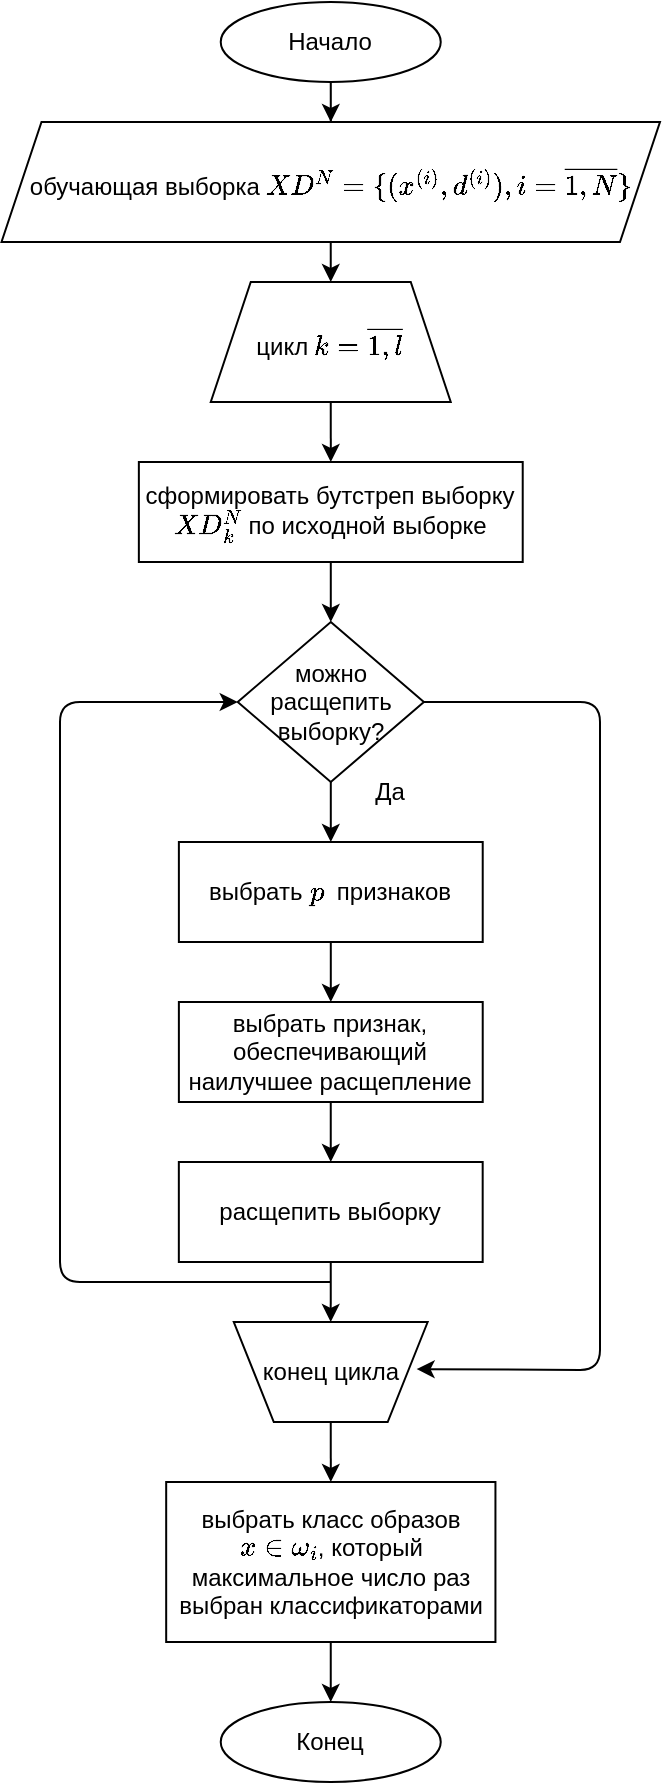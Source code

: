 <mxfile>
    <diagram id="B98Myi7qIVIVGV0O9Yf8" name="Page-1">
        <mxGraphModel dx="382" dy="413" grid="1" gridSize="10" guides="1" tooltips="1" connect="1" arrows="1" fold="1" page="1" pageScale="1" pageWidth="827" pageHeight="1169" background="#ffffff" math="1" shadow="0">
            <root>
                <mxCell id="0"/>
                <mxCell id="1" parent="0"/>
                <mxCell id="huDF47PdF3qLj8TZO268-3" style="edgeStyle=orthogonalEdgeStyle;rounded=0;orthogonalLoop=1;jettySize=auto;html=1;" parent="1" source="huDF47PdF3qLj8TZO268-2" target="huDF47PdF3qLj8TZO268-4" edge="1">
                    <mxGeometry relative="1" as="geometry">
                        <mxPoint x="386" y="220" as="targetPoint"/>
                    </mxGeometry>
                </mxCell>
                <mxCell id="huDF47PdF3qLj8TZO268-2" value="Начало" style="ellipse;whiteSpace=wrap;html=1;" parent="1" vertex="1">
                    <mxGeometry x="330.37" y="80" width="110" height="40" as="geometry"/>
                </mxCell>
                <mxCell id="huDF47PdF3qLj8TZO268-9" value="" style="group" parent="1" vertex="1" connectable="0">
                    <mxGeometry x="220.75" y="140" width="329.24" height="60" as="geometry"/>
                </mxCell>
                <mxCell id="huDF47PdF3qLj8TZO268-4" value="обучающая выборка \(XD^N = \{(x^{(i)}, d^{(i)}), i = \overline{1, N}\}\)" style="shape=parallelogram;perimeter=parallelogramPerimeter;whiteSpace=wrap;html=1;fixedSize=1;perimeterSpacing=0;align=center;" parent="huDF47PdF3qLj8TZO268-9" vertex="1">
                    <mxGeometry width="329.24" height="60" as="geometry"/>
                </mxCell>
                <mxCell id="huDF47PdF3qLj8TZO268-11" style="edgeStyle=orthogonalEdgeStyle;rounded=0;orthogonalLoop=1;jettySize=auto;html=1;exitX=0.5;exitY=1;exitDx=0;exitDy=0;entryX=0.5;entryY=0;entryDx=0;entryDy=0;" parent="1" source="huDF47PdF3qLj8TZO268-4" target="27" edge="1">
                    <mxGeometry relative="1" as="geometry">
                        <mxPoint x="381.515" y="190" as="sourcePoint"/>
                        <mxPoint x="385.333" y="210" as="targetPoint"/>
                    </mxGeometry>
                </mxCell>
                <mxCell id="huDF47PdF3qLj8TZO268-16" value="Конец" style="ellipse;whiteSpace=wrap;html=1;" parent="1" vertex="1">
                    <mxGeometry x="330.37" y="930" width="110" height="40" as="geometry"/>
                </mxCell>
                <mxCell id="4" style="edgeStyle=none;html=1;entryX=0.5;entryY=0;entryDx=0;entryDy=0;exitX=0.5;exitY=1;exitDx=0;exitDy=0;" edge="1" parent="1" source="3" target="5">
                    <mxGeometry relative="1" as="geometry">
                        <mxPoint x="385.38" y="530" as="targetPoint"/>
                        <mxPoint x="420" y="500" as="sourcePoint"/>
                    </mxGeometry>
                </mxCell>
                <mxCell id="38" style="edgeStyle=none;html=1;entryX=0.057;entryY=0.529;entryDx=0;entryDy=0;entryPerimeter=0;" edge="1" parent="1" source="3" target="32">
                    <mxGeometry relative="1" as="geometry">
                        <Array as="points">
                            <mxPoint x="520" y="430"/>
                            <mxPoint x="520" y="764"/>
                        </Array>
                    </mxGeometry>
                </mxCell>
                <mxCell id="3" value="можно расщепить выборку?" style="rhombus;whiteSpace=wrap;html=1;" vertex="1" parent="1">
                    <mxGeometry x="338.86" y="390" width="93.08" height="80" as="geometry"/>
                </mxCell>
                <mxCell id="8" style="edgeStyle=none;html=1;entryX=0.5;entryY=0;entryDx=0;entryDy=0;" edge="1" parent="1" source="5" target="7">
                    <mxGeometry relative="1" as="geometry"/>
                </mxCell>
                <mxCell id="5" value="выбрать \(p\)&amp;nbsp; признаков" style="rounded=0;whiteSpace=wrap;html=1;" vertex="1" parent="1">
                    <mxGeometry x="309.44" y="500" width="151.92" height="50" as="geometry"/>
                </mxCell>
                <mxCell id="26" style="edgeStyle=none;html=1;entryX=0.5;entryY=0;entryDx=0;entryDy=0;" edge="1" parent="1" source="7" target="25">
                    <mxGeometry relative="1" as="geometry"/>
                </mxCell>
                <mxCell id="7" value="выбрать признак, обеспечивающий наилучшее расщепление" style="rounded=0;whiteSpace=wrap;html=1;" vertex="1" parent="1">
                    <mxGeometry x="309.44" y="580" width="151.92" height="50" as="geometry"/>
                </mxCell>
                <mxCell id="33" style="edgeStyle=none;html=1;entryX=0.5;entryY=1;entryDx=0;entryDy=0;" edge="1" parent="1" source="25" target="32">
                    <mxGeometry relative="1" as="geometry"/>
                </mxCell>
                <mxCell id="25" value="расщепить выборку" style="rounded=0;whiteSpace=wrap;html=1;" vertex="1" parent="1">
                    <mxGeometry x="309.42" y="660" width="151.92" height="50" as="geometry"/>
                </mxCell>
                <mxCell id="30" style="edgeStyle=none;html=1;entryX=0.5;entryY=0;entryDx=0;entryDy=0;" edge="1" parent="1" source="27" target="29">
                    <mxGeometry relative="1" as="geometry"/>
                </mxCell>
                <mxCell id="27" value="цикл \(k = \overline{1, l}\)" style="shape=trapezoid;perimeter=trapezoidPerimeter;whiteSpace=wrap;html=1;fixedSize=1;rounded=0;" vertex="1" parent="1">
                    <mxGeometry x="325.375" y="220" width="120" height="60" as="geometry"/>
                </mxCell>
                <mxCell id="31" style="edgeStyle=none;html=1;entryX=0.5;entryY=0;entryDx=0;entryDy=0;" edge="1" parent="1" source="29" target="3">
                    <mxGeometry relative="1" as="geometry"/>
                </mxCell>
                <mxCell id="29" value="cформировать бутстреп выборку \(XD_k^N\) по исходной выборке" style="rounded=0;whiteSpace=wrap;html=1;" vertex="1" parent="1">
                    <mxGeometry x="289.43" y="310" width="191.93" height="50" as="geometry"/>
                </mxCell>
                <mxCell id="40" style="edgeStyle=none;html=1;entryX=0.5;entryY=0;entryDx=0;entryDy=0;" edge="1" parent="1" source="32" target="39">
                    <mxGeometry relative="1" as="geometry"/>
                </mxCell>
                <mxCell id="32" value="конец цикла" style="shape=trapezoid;perimeter=trapezoidPerimeter;whiteSpace=wrap;html=1;fixedSize=1;rounded=0;direction=west;" vertex="1" parent="1">
                    <mxGeometry x="336.89" y="740" width="96.95" height="50" as="geometry"/>
                </mxCell>
                <mxCell id="34" value="" style="endArrow=classic;html=1;entryX=0;entryY=0.5;entryDx=0;entryDy=0;" edge="1" parent="1" target="3">
                    <mxGeometry width="50" height="50" relative="1" as="geometry">
                        <mxPoint x="385" y="720" as="sourcePoint"/>
                        <mxPoint x="250" y="420" as="targetPoint"/>
                        <Array as="points">
                            <mxPoint x="250" y="720"/>
                            <mxPoint x="250" y="430"/>
                        </Array>
                    </mxGeometry>
                </mxCell>
                <mxCell id="35" value="Да" style="text;html=1;strokeColor=none;fillColor=none;align=center;verticalAlign=middle;whiteSpace=wrap;rounded=0;" vertex="1" parent="1">
                    <mxGeometry x="385.38" y="460" width="60" height="30" as="geometry"/>
                </mxCell>
                <mxCell id="41" style="edgeStyle=none;html=1;entryX=0.5;entryY=0;entryDx=0;entryDy=0;" edge="1" parent="1" source="39" target="huDF47PdF3qLj8TZO268-16">
                    <mxGeometry relative="1" as="geometry"/>
                </mxCell>
                <mxCell id="39" value="выбрать класс образов \(x \in \omega_i\), который максимальное число раз выбран классификаторами" style="rounded=0;whiteSpace=wrap;html=1;" vertex="1" parent="1">
                    <mxGeometry x="303.09" y="820" width="164.63" height="80" as="geometry"/>
                </mxCell>
            </root>
        </mxGraphModel>
    </diagram>
</mxfile>
